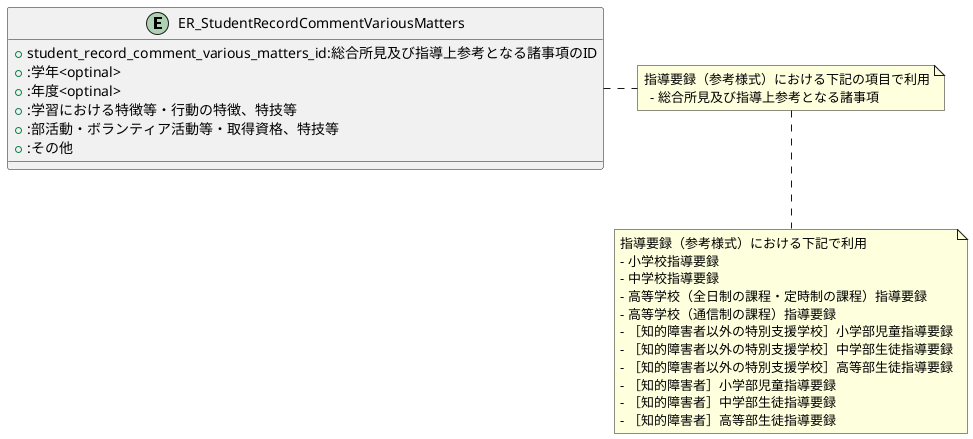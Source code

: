 @startuml

entity "ER_StudentRecordCommentVariousMatters"{
    + student_record_comment_various_matters_id:総合所見及び指導上参考となる諸事項のID
    + :学年<optinal>
    + :年度<optinal>
    + :学習における特徴等・行動の特徴、特技等
    + :部活動・ボランティア活動等・取得資格、特技等
    + :その他
}

note right
指導要録（参考様式）における下記の項目で利用
  - 総合所見及び指導上参考となる諸事項
end note

note bottom
指導要録（参考様式）における下記で利用
- 小学校指導要録
- 中学校指導要録
- 高等学校（全日制の課程・定時制の課程）指導要録
- 高等学校（通信制の課程）指導要録
- ［知的障害者以外の特別支援学校］小学部児童指導要録
- ［知的障害者以外の特別支援学校］中学部生徒指導要録
- ［知的障害者以外の特別支援学校］高等部生徒指導要録
- ［知的障害者］小学部児童指導要録
- ［知的障害者］中学部生徒指導要録
- ［知的障害者］高等部生徒指導要録
end note

@enduml